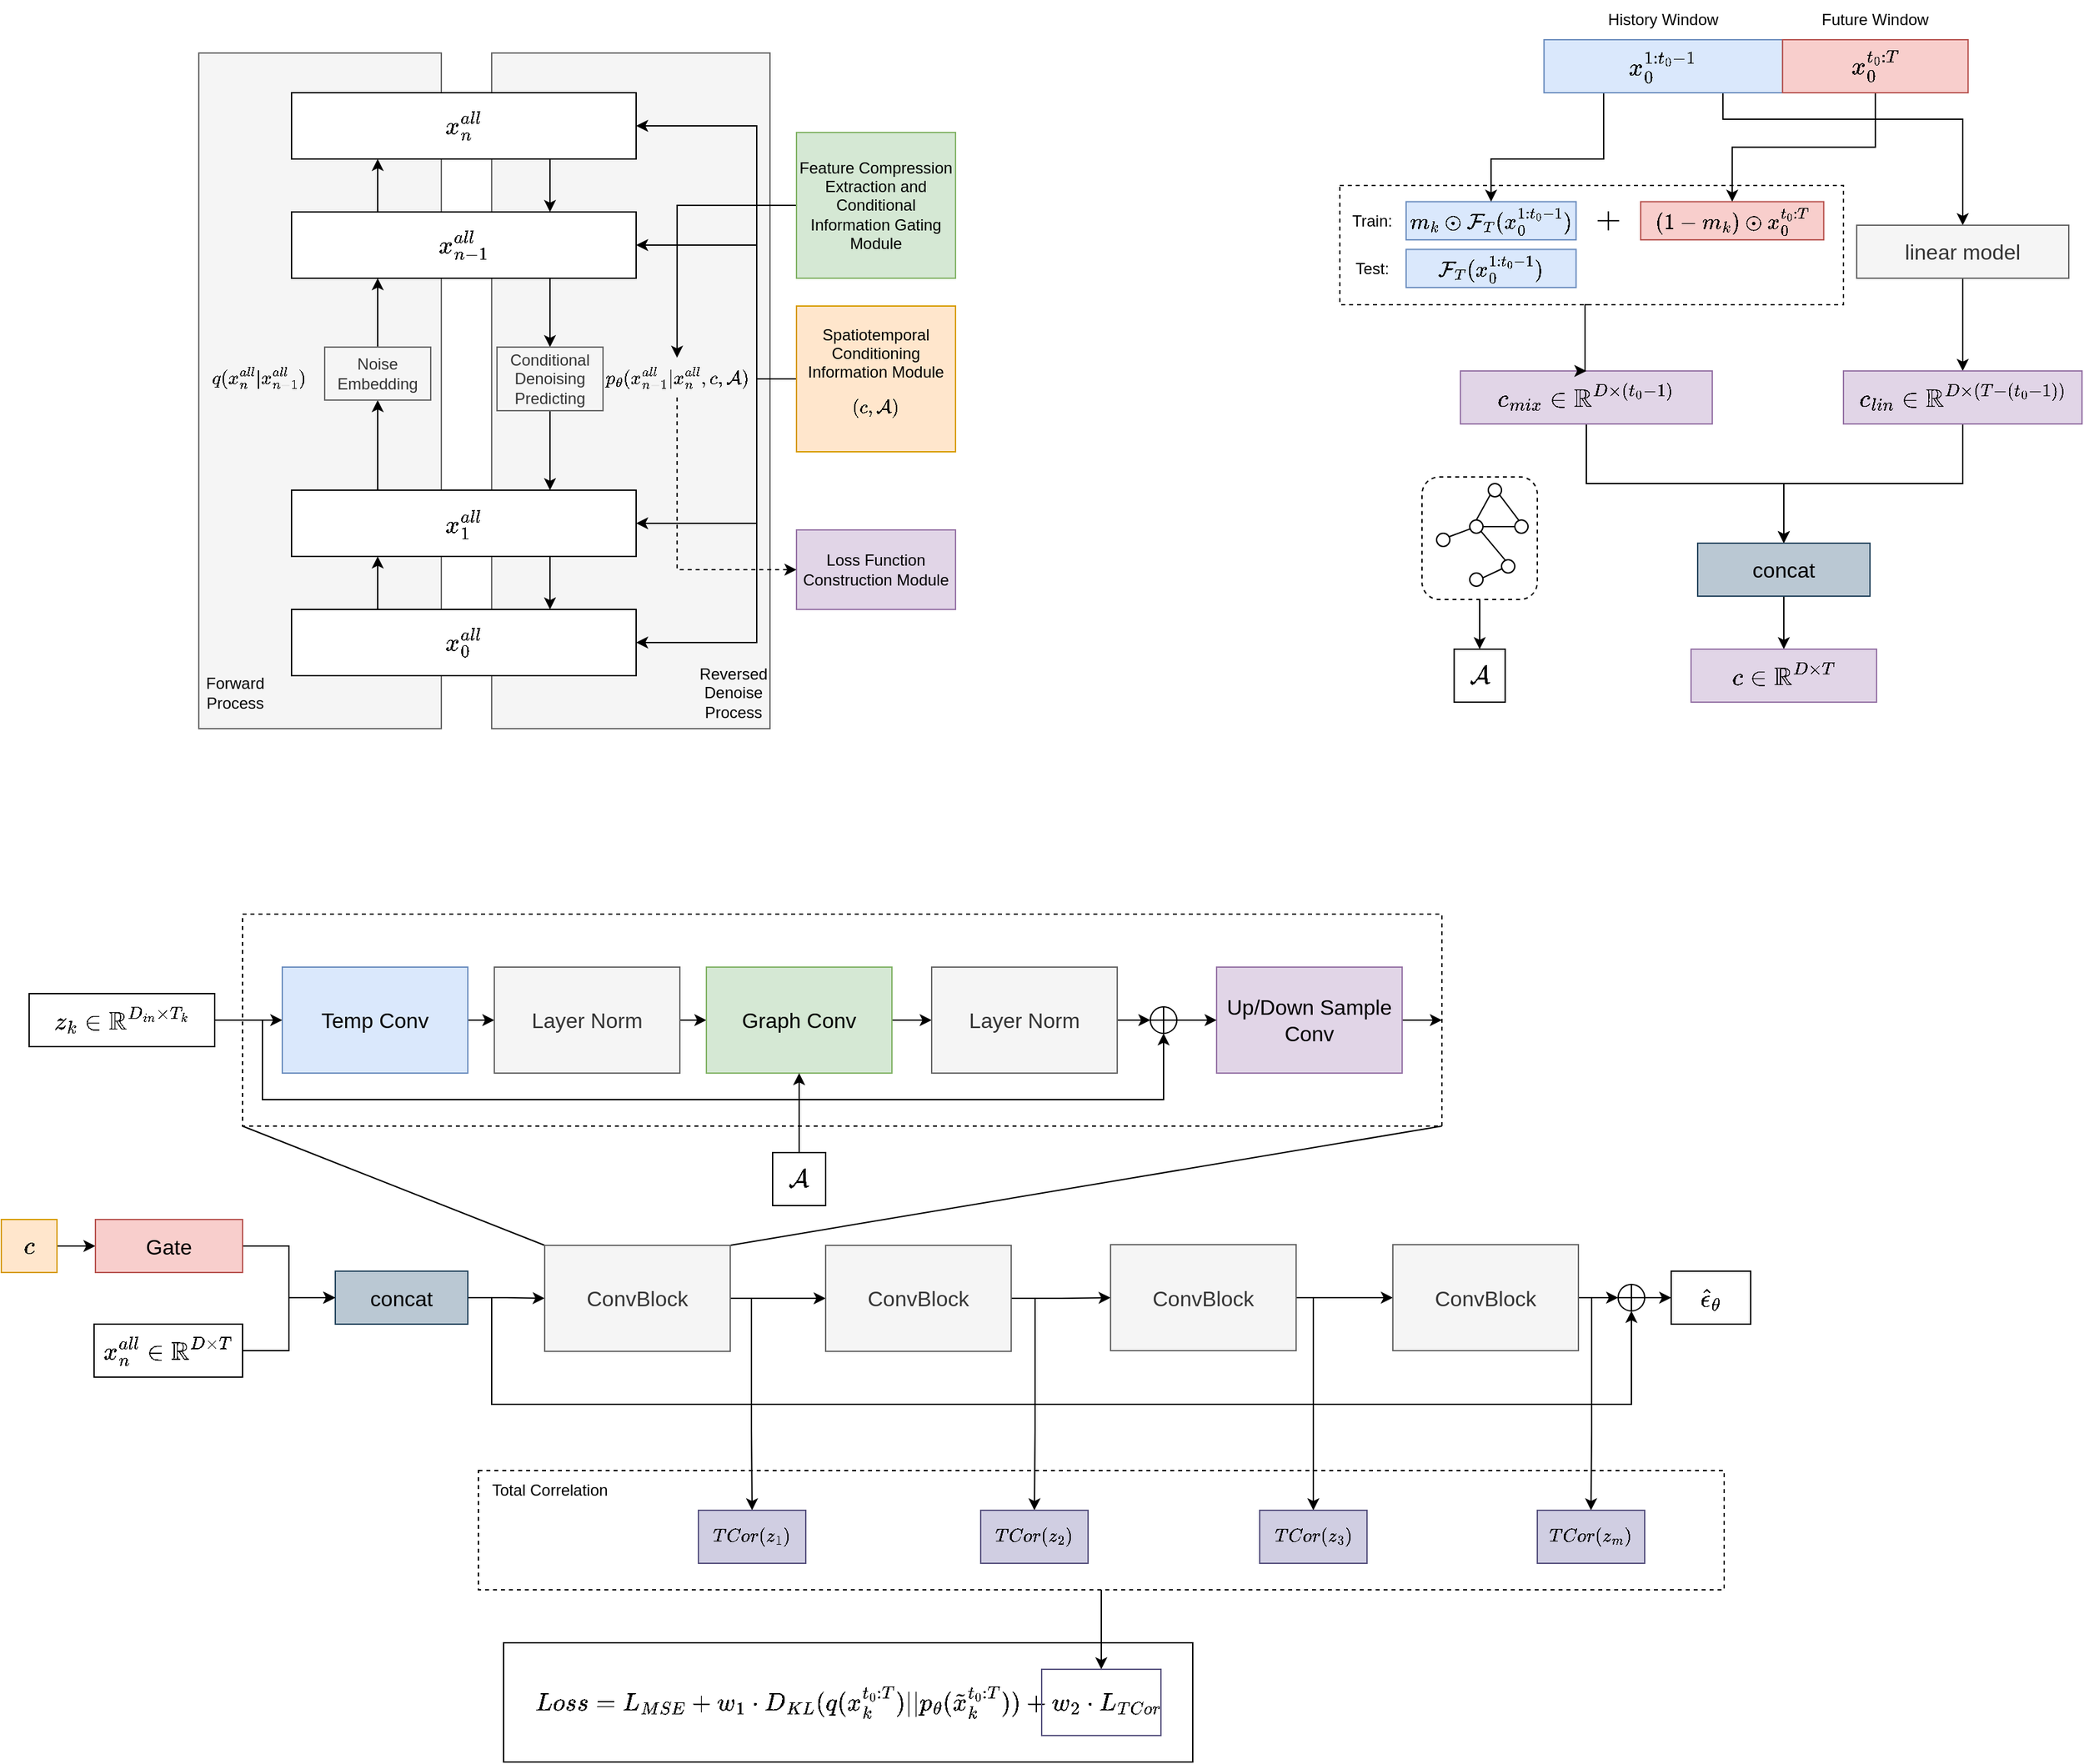 <mxfile version="26.2.12">
  <diagram name="第 1 页" id="KWx88xQyswHCOicduw9Z">
    <mxGraphModel dx="3485" dy="959" grid="1" gridSize="10" guides="1" tooltips="1" connect="1" arrows="1" fold="1" page="1" pageScale="1" pageWidth="827" pageHeight="1169" math="1" shadow="0">
      <root>
        <mxCell id="0" />
        <mxCell id="1" parent="0" />
        <mxCell id="ZKU5xI0TLplM3zQNoNZ5-23" value="" style="group" parent="1" vertex="1" connectable="0">
          <mxGeometry x="-380" y="300" width="380" height="90" as="geometry" />
        </mxCell>
        <mxCell id="ZKU5xI0TLplM3zQNoNZ5-13" value="" style="rounded=0;whiteSpace=wrap;html=1;dashed=1;" parent="ZKU5xI0TLplM3zQNoNZ5-23" vertex="1">
          <mxGeometry width="380" height="90" as="geometry" />
        </mxCell>
        <mxCell id="ZKU5xI0TLplM3zQNoNZ5-4" value="Train:" style="text;html=1;align=center;verticalAlign=middle;whiteSpace=wrap;rounded=0;" parent="ZKU5xI0TLplM3zQNoNZ5-23" vertex="1">
          <mxGeometry y="15.84" width="48.75" height="21.6" as="geometry" />
        </mxCell>
        <mxCell id="ZKU5xI0TLplM3zQNoNZ5-5" value="Test:" style="text;html=1;align=center;verticalAlign=middle;whiteSpace=wrap;rounded=0;" parent="ZKU5xI0TLplM3zQNoNZ5-23" vertex="1">
          <mxGeometry y="51.84" width="48.75" height="21.6" as="geometry" />
        </mxCell>
        <mxCell id="ZKU5xI0TLplM3zQNoNZ5-9" value="$$m_k \odot \mathcal{F}_{T}(x^{1:{t_0} - 1}_{0})$$" style="rounded=0;whiteSpace=wrap;html=1;fontSize=14;fillColor=#dae8fc;strokeColor=#6c8ebf;" parent="ZKU5xI0TLplM3zQNoNZ5-23" vertex="1">
          <mxGeometry x="50" y="12.24" width="128.25" height="28.8" as="geometry" />
        </mxCell>
        <mxCell id="ZKU5xI0TLplM3zQNoNZ5-10" value="$$(1 - m_k) \odot x^{t_{0} : T}_{0}$$" style="rounded=0;whiteSpace=wrap;html=1;fontSize=14;fillColor=#f8cecc;strokeColor=#b85450;" parent="ZKU5xI0TLplM3zQNoNZ5-23" vertex="1">
          <mxGeometry x="227.0" y="12.24" width="138.125" height="28.8" as="geometry" />
        </mxCell>
        <mxCell id="ZKU5xI0TLplM3zQNoNZ5-11" value="" style="shape=cross;whiteSpace=wrap;html=1;size=0;" parent="ZKU5xI0TLplM3zQNoNZ5-23" vertex="1">
          <mxGeometry x="194.5" y="19.44" width="16.25" height="14.4" as="geometry" />
        </mxCell>
        <mxCell id="ZKU5xI0TLplM3zQNoNZ5-12" value="$$\mathcal{F}_{T}(x^{1:{t_0} - 1}_{0})$$" style="rounded=0;whiteSpace=wrap;html=1;fontSize=14;fillColor=#dae8fc;strokeColor=#6c8ebf;" parent="ZKU5xI0TLplM3zQNoNZ5-23" vertex="1">
          <mxGeometry x="50" y="48.24" width="128.25" height="28.8" as="geometry" />
        </mxCell>
        <mxCell id="oNELUOZZtSvJ4hc-0XsP-104" value="$$Loss = L_{MSE} + w_1 \cdot D_{KL}(q(x_{k}^{t_0:T}) || p_{\theta}(\tilde{x}_{k}^{t_0:T})) + w_2 \cdot L_{TCor}$$" style="rounded=0;whiteSpace=wrap;html=1;fontSize=16;" parent="1" vertex="1">
          <mxGeometry x="-1011" y="1400" width="520" height="90" as="geometry" />
        </mxCell>
        <mxCell id="oNELUOZZtSvJ4hc-0XsP-108" style="edgeStyle=orthogonalEdgeStyle;rounded=0;orthogonalLoop=1;jettySize=auto;html=1;exitX=0.5;exitY=1;exitDx=0;exitDy=0;entryX=0.5;entryY=0;entryDx=0;entryDy=0;" parent="1" source="oNELUOZZtSvJ4hc-0XsP-77" target="oNELUOZZtSvJ4hc-0XsP-106" edge="1">
          <mxGeometry relative="1" as="geometry" />
        </mxCell>
        <mxCell id="oNELUOZZtSvJ4hc-0XsP-77" value="" style="rounded=0;whiteSpace=wrap;html=1;fontSize=16;dashed=1;" parent="1" vertex="1">
          <mxGeometry x="-1030" y="1270" width="940" height="90" as="geometry" />
        </mxCell>
        <mxCell id="oNELUOZZtSvJ4hc-0XsP-15" value="" style="rounded=0;whiteSpace=wrap;html=1;fontSize=16;dashed=1;" parent="1" vertex="1">
          <mxGeometry x="-1208" y="850" width="905" height="160" as="geometry" />
        </mxCell>
        <mxCell id="ZKU5xI0TLplM3zQNoNZ5-57" value="" style="group" parent="1" vertex="1" connectable="0">
          <mxGeometry x="-1020" y="200" width="210" height="510" as="geometry" />
        </mxCell>
        <mxCell id="ZKU5xI0TLplM3zQNoNZ5-58" value="" style="rounded=0;whiteSpace=wrap;html=1;fillColor=#f5f5f5;fontColor=#333333;strokeColor=#666666;" parent="ZKU5xI0TLplM3zQNoNZ5-57" vertex="1">
          <mxGeometry width="210" height="510" as="geometry" />
        </mxCell>
        <mxCell id="ZKU5xI0TLplM3zQNoNZ5-59" value="Reversed Denoise Process" style="text;html=1;align=center;verticalAlign=middle;whiteSpace=wrap;rounded=0;horizontal=1;" parent="ZKU5xI0TLplM3zQNoNZ5-57" vertex="1">
          <mxGeometry x="155.21" y="455" width="54.79" height="55" as="geometry" />
        </mxCell>
        <mxCell id="ZKU5xI0TLplM3zQNoNZ5-60" value="$$p_{\theta}(x_{n-1}^{all}|x_{n}^{all},c,\mathcal{A})$$" style="text;html=1;align=center;verticalAlign=middle;whiteSpace=wrap;rounded=0;" parent="ZKU5xI0TLplM3zQNoNZ5-57" vertex="1">
          <mxGeometry x="107.004" y="230" width="65.749" height="30" as="geometry" />
        </mxCell>
        <mxCell id="ZKU5xI0TLplM3zQNoNZ5-50" value="" style="group" parent="1" vertex="1" connectable="0">
          <mxGeometry x="-1241" y="200" width="183" height="510" as="geometry" />
        </mxCell>
        <mxCell id="ZKU5xI0TLplM3zQNoNZ5-39" value="" style="rounded=0;whiteSpace=wrap;html=1;fillColor=#f5f5f5;fontColor=#333333;strokeColor=#666666;" parent="ZKU5xI0TLplM3zQNoNZ5-50" vertex="1">
          <mxGeometry width="183.0" height="510" as="geometry" />
        </mxCell>
        <mxCell id="ZKU5xI0TLplM3zQNoNZ5-48" value="Forward Process" style="text;html=1;align=center;verticalAlign=middle;whiteSpace=wrap;rounded=0;horizontal=1;" parent="ZKU5xI0TLplM3zQNoNZ5-50" vertex="1">
          <mxGeometry y="455.0" width="54.79" height="55" as="geometry" />
        </mxCell>
        <mxCell id="ZKU5xI0TLplM3zQNoNZ5-56" value="$$q(x_{n}^{all}|x_{n-1}^{all})$$" style="text;html=1;align=center;verticalAlign=middle;whiteSpace=wrap;rounded=0;" parent="ZKU5xI0TLplM3zQNoNZ5-50" vertex="1">
          <mxGeometry x="12.054" y="230.0" width="65.749" height="30.0" as="geometry" />
        </mxCell>
        <mxCell id="kGb5HQO2wLgcptqTeg1q-35" style="edgeStyle=orthogonalEdgeStyle;rounded=0;orthogonalLoop=1;jettySize=auto;html=1;exitX=0.25;exitY=1;exitDx=0;exitDy=0;entryX=0.5;entryY=0;entryDx=0;entryDy=0;" parent="1" source="ZKU5xI0TLplM3zQNoNZ5-1" target="ZKU5xI0TLplM3zQNoNZ5-9" edge="1">
          <mxGeometry relative="1" as="geometry">
            <Array as="points">
              <mxPoint x="-181" y="280" />
              <mxPoint x="-266" y="280" />
            </Array>
          </mxGeometry>
        </mxCell>
        <mxCell id="kGb5HQO2wLgcptqTeg1q-36" style="edgeStyle=orthogonalEdgeStyle;rounded=0;orthogonalLoop=1;jettySize=auto;html=1;exitX=0.75;exitY=1;exitDx=0;exitDy=0;entryX=0.5;entryY=0;entryDx=0;entryDy=0;" parent="1" source="ZKU5xI0TLplM3zQNoNZ5-1" target="ZKU5xI0TLplM3zQNoNZ5-20" edge="1">
          <mxGeometry relative="1" as="geometry">
            <Array as="points">
              <mxPoint x="-91" y="250" />
              <mxPoint x="90" y="250" />
            </Array>
          </mxGeometry>
        </mxCell>
        <mxCell id="ZKU5xI0TLplM3zQNoNZ5-1" value="$$x_0^{1:t_{0}-1}$$" style="rounded=0;whiteSpace=wrap;html=1;fontSize=16;fillColor=#dae8fc;strokeColor=#6c8ebf;" parent="1" vertex="1">
          <mxGeometry x="-225.94" y="190" width="180" height="40" as="geometry" />
        </mxCell>
        <mxCell id="kGb5HQO2wLgcptqTeg1q-37" style="edgeStyle=orthogonalEdgeStyle;rounded=0;orthogonalLoop=1;jettySize=auto;html=1;exitX=0.5;exitY=1;exitDx=0;exitDy=0;entryX=0.5;entryY=0;entryDx=0;entryDy=0;" parent="1" source="ZKU5xI0TLplM3zQNoNZ5-3" target="ZKU5xI0TLplM3zQNoNZ5-10" edge="1">
          <mxGeometry relative="1" as="geometry" />
        </mxCell>
        <mxCell id="ZKU5xI0TLplM3zQNoNZ5-3" value="$$x_0^{t_{0}:T}$$" style="rounded=0;whiteSpace=wrap;html=1;fontSize=16;fillColor=#f8cecc;strokeColor=#b85450;" parent="1" vertex="1">
          <mxGeometry x="-45.94" y="190" width="140" height="40" as="geometry" />
        </mxCell>
        <mxCell id="ZKU5xI0TLplM3zQNoNZ5-6" value="History Window" style="text;html=1;align=center;verticalAlign=middle;whiteSpace=wrap;rounded=0;" parent="1" vertex="1">
          <mxGeometry x="-185.94" y="160" width="100" height="30" as="geometry" />
        </mxCell>
        <mxCell id="ZKU5xI0TLplM3zQNoNZ5-7" value="Future Window" style="text;html=1;align=center;verticalAlign=middle;whiteSpace=wrap;rounded=0;" parent="1" vertex="1">
          <mxGeometry x="-20.94" y="160" width="90" height="30" as="geometry" />
        </mxCell>
        <mxCell id="ZKU5xI0TLplM3zQNoNZ5-25" style="edgeStyle=orthogonalEdgeStyle;rounded=0;orthogonalLoop=1;jettySize=auto;html=1;exitX=0.5;exitY=1;exitDx=0;exitDy=0;entryX=0.5;entryY=0;entryDx=0;entryDy=0;" parent="1" source="ZKU5xI0TLplM3zQNoNZ5-17" target="ZKU5xI0TLplM3zQNoNZ5-26" edge="1">
          <mxGeometry relative="1" as="geometry">
            <mxPoint x="-50" y="560" as="targetPoint" />
          </mxGeometry>
        </mxCell>
        <mxCell id="ZKU5xI0TLplM3zQNoNZ5-17" value="$$c_{mix} \in \mathbb{R}^{D \times (t_0 - 1)}$$" style="rounded=0;whiteSpace=wrap;html=1;fontSize=16;fillColor=#e1d5e7;strokeColor=#9673a6;" parent="1" vertex="1">
          <mxGeometry x="-289" y="440" width="190" height="40" as="geometry" />
        </mxCell>
        <mxCell id="ZKU5xI0TLplM3zQNoNZ5-19" style="edgeStyle=orthogonalEdgeStyle;rounded=0;orthogonalLoop=1;jettySize=auto;html=1;exitX=0.5;exitY=1;exitDx=0;exitDy=0;entryX=0.5;entryY=0;entryDx=0;entryDy=0;" parent="1" source="ZKU5xI0TLplM3zQNoNZ5-13" target="ZKU5xI0TLplM3zQNoNZ5-17" edge="1">
          <mxGeometry relative="1" as="geometry">
            <Array as="points">
              <mxPoint x="-195" y="440" />
            </Array>
          </mxGeometry>
        </mxCell>
        <mxCell id="ZKU5xI0TLplM3zQNoNZ5-24" style="edgeStyle=orthogonalEdgeStyle;rounded=0;orthogonalLoop=1;jettySize=auto;html=1;exitX=0.5;exitY=1;exitDx=0;exitDy=0;entryX=0.5;entryY=0;entryDx=0;entryDy=0;" parent="1" source="ZKU5xI0TLplM3zQNoNZ5-20" target="ZKU5xI0TLplM3zQNoNZ5-22" edge="1">
          <mxGeometry relative="1" as="geometry" />
        </mxCell>
        <mxCell id="ZKU5xI0TLplM3zQNoNZ5-20" value="linear model" style="rounded=0;whiteSpace=wrap;html=1;fontSize=16;fillColor=#f5f5f5;strokeColor=#666666;fontColor=#333333;" parent="1" vertex="1">
          <mxGeometry x="10" y="330" width="160" height="40" as="geometry" />
        </mxCell>
        <mxCell id="ZKU5xI0TLplM3zQNoNZ5-27" style="edgeStyle=orthogonalEdgeStyle;rounded=0;orthogonalLoop=1;jettySize=auto;html=1;exitX=0.5;exitY=1;exitDx=0;exitDy=0;entryX=0.5;entryY=0;entryDx=0;entryDy=0;" parent="1" source="ZKU5xI0TLplM3zQNoNZ5-22" target="ZKU5xI0TLplM3zQNoNZ5-26" edge="1">
          <mxGeometry relative="1" as="geometry" />
        </mxCell>
        <mxCell id="ZKU5xI0TLplM3zQNoNZ5-22" value="$$c_{lin} \in \mathbb{R}^{D \times (T - (t_0 - 1))}$$" style="rounded=0;whiteSpace=wrap;html=1;fontSize=16;fillColor=#e1d5e7;strokeColor=#9673a6;" parent="1" vertex="1">
          <mxGeometry y="440" width="180" height="40" as="geometry" />
        </mxCell>
        <mxCell id="ZKU5xI0TLplM3zQNoNZ5-29" style="edgeStyle=orthogonalEdgeStyle;rounded=0;orthogonalLoop=1;jettySize=auto;html=1;exitX=0.5;exitY=1;exitDx=0;exitDy=0;entryX=0.5;entryY=0;entryDx=0;entryDy=0;" parent="1" source="ZKU5xI0TLplM3zQNoNZ5-26" target="ZKU5xI0TLplM3zQNoNZ5-28" edge="1">
          <mxGeometry relative="1" as="geometry" />
        </mxCell>
        <mxCell id="ZKU5xI0TLplM3zQNoNZ5-26" value="concat" style="rounded=0;whiteSpace=wrap;html=1;fontSize=16;fillColor=#bac8d3;strokeColor=#23445d;" parent="1" vertex="1">
          <mxGeometry x="-110" y="570" width="130" height="40" as="geometry" />
        </mxCell>
        <mxCell id="ZKU5xI0TLplM3zQNoNZ5-28" value="$$c \in \mathbb{R}^{D \times T}$$" style="rounded=0;whiteSpace=wrap;html=1;fontSize=16;fillColor=#e1d5e7;strokeColor=#9673a6;" parent="1" vertex="1">
          <mxGeometry x="-115" y="650" width="140" height="40" as="geometry" />
        </mxCell>
        <mxCell id="ZKU5xI0TLplM3zQNoNZ5-41" style="edgeStyle=orthogonalEdgeStyle;rounded=0;orthogonalLoop=1;jettySize=auto;html=1;exitX=0.25;exitY=0;exitDx=0;exitDy=0;entryX=0.5;entryY=1;entryDx=0;entryDy=0;" parent="1" source="ZKU5xI0TLplM3zQNoNZ5-31" target="ZKU5xI0TLplM3zQNoNZ5-47" edge="1">
          <mxGeometry relative="1" as="geometry">
            <mxPoint x="-1101" y="480" as="targetPoint" />
          </mxGeometry>
        </mxCell>
        <mxCell id="ZKU5xI0TLplM3zQNoNZ5-55" style="edgeStyle=orthogonalEdgeStyle;rounded=0;orthogonalLoop=1;jettySize=auto;html=1;exitX=0.75;exitY=1;exitDx=0;exitDy=0;entryX=0.75;entryY=0;entryDx=0;entryDy=0;" parent="1" source="ZKU5xI0TLplM3zQNoNZ5-31" target="ZKU5xI0TLplM3zQNoNZ5-32" edge="1">
          <mxGeometry relative="1" as="geometry" />
        </mxCell>
        <mxCell id="ZKU5xI0TLplM3zQNoNZ5-31" value="$$x_1^{all}$$" style="rounded=0;whiteSpace=wrap;html=1;strokeColor=default;align=center;verticalAlign=middle;fontFamily=Helvetica;fontSize=16;fontColor=default;fillColor=default;" parent="1" vertex="1">
          <mxGeometry x="-1171" y="530" width="260" height="50" as="geometry" />
        </mxCell>
        <mxCell id="ZKU5xI0TLplM3zQNoNZ5-40" style="edgeStyle=orthogonalEdgeStyle;rounded=0;orthogonalLoop=1;jettySize=auto;html=1;exitX=0.25;exitY=0;exitDx=0;exitDy=0;entryX=0.25;entryY=1;entryDx=0;entryDy=0;" parent="1" source="ZKU5xI0TLplM3zQNoNZ5-32" target="ZKU5xI0TLplM3zQNoNZ5-31" edge="1">
          <mxGeometry relative="1" as="geometry" />
        </mxCell>
        <mxCell id="ZKU5xI0TLplM3zQNoNZ5-32" value="$$x_0^{all}$$" style="rounded=0;whiteSpace=wrap;html=1;fontSize=16;" parent="1" vertex="1">
          <mxGeometry x="-1171" y="620" width="260" height="50" as="geometry" />
        </mxCell>
        <mxCell id="ZKU5xI0TLplM3zQNoNZ5-42" style="edgeStyle=orthogonalEdgeStyle;rounded=0;orthogonalLoop=1;jettySize=auto;html=1;exitX=0.25;exitY=0;exitDx=0;exitDy=0;entryX=0.25;entryY=1;entryDx=0;entryDy=0;" parent="1" source="ZKU5xI0TLplM3zQNoNZ5-33" target="ZKU5xI0TLplM3zQNoNZ5-34" edge="1">
          <mxGeometry relative="1" as="geometry" />
        </mxCell>
        <mxCell id="ZKU5xI0TLplM3zQNoNZ5-53" style="edgeStyle=orthogonalEdgeStyle;rounded=0;orthogonalLoop=1;jettySize=auto;html=1;exitX=0.75;exitY=1;exitDx=0;exitDy=0;entryX=0.5;entryY=0;entryDx=0;entryDy=0;" parent="1" source="ZKU5xI0TLplM3zQNoNZ5-33" target="ZKU5xI0TLplM3zQNoNZ5-52" edge="1">
          <mxGeometry relative="1" as="geometry" />
        </mxCell>
        <mxCell id="ZKU5xI0TLplM3zQNoNZ5-33" value="$$x_{n-1}^{all}$$" style="rounded=0;whiteSpace=wrap;html=1;strokeColor=default;align=center;verticalAlign=middle;fontFamily=Helvetica;fontSize=16;fontColor=default;fillColor=default;" parent="1" vertex="1">
          <mxGeometry x="-1171" y="320" width="260" height="50" as="geometry" />
        </mxCell>
        <mxCell id="ZKU5xI0TLplM3zQNoNZ5-51" style="edgeStyle=orthogonalEdgeStyle;rounded=0;orthogonalLoop=1;jettySize=auto;html=1;exitX=0.75;exitY=1;exitDx=0;exitDy=0;entryX=0.75;entryY=0;entryDx=0;entryDy=0;" parent="1" source="ZKU5xI0TLplM3zQNoNZ5-34" target="ZKU5xI0TLplM3zQNoNZ5-33" edge="1">
          <mxGeometry relative="1" as="geometry" />
        </mxCell>
        <mxCell id="ZKU5xI0TLplM3zQNoNZ5-34" value="$$x_n^{all}$$" style="rounded=0;whiteSpace=wrap;html=1;strokeColor=default;align=center;verticalAlign=middle;fontFamily=Helvetica;fontSize=16;fontColor=default;fillColor=default;" parent="1" vertex="1">
          <mxGeometry x="-1171" y="230" width="260" height="50" as="geometry" />
        </mxCell>
        <mxCell id="ZKU5xI0TLplM3zQNoNZ5-44" style="edgeStyle=orthogonalEdgeStyle;rounded=0;orthogonalLoop=1;jettySize=auto;html=1;entryX=0.25;entryY=1;entryDx=0;entryDy=0;exitX=0.5;exitY=0;exitDx=0;exitDy=0;" parent="1" source="ZKU5xI0TLplM3zQNoNZ5-47" target="ZKU5xI0TLplM3zQNoNZ5-33" edge="1">
          <mxGeometry relative="1" as="geometry">
            <mxPoint x="-1111" y="430" as="sourcePoint" />
            <Array as="points" />
          </mxGeometry>
        </mxCell>
        <mxCell id="ZKU5xI0TLplM3zQNoNZ5-47" value="Noise Embedding" style="rounded=0;whiteSpace=wrap;html=1;fillColor=#f5f5f5;fontColor=#333333;strokeColor=#666666;" parent="1" vertex="1">
          <mxGeometry x="-1146" y="422" width="80" height="40" as="geometry" />
        </mxCell>
        <mxCell id="ZKU5xI0TLplM3zQNoNZ5-54" style="edgeStyle=orthogonalEdgeStyle;rounded=0;orthogonalLoop=1;jettySize=auto;html=1;exitX=0.5;exitY=1;exitDx=0;exitDy=0;entryX=0.75;entryY=0;entryDx=0;entryDy=0;" parent="1" source="ZKU5xI0TLplM3zQNoNZ5-52" target="ZKU5xI0TLplM3zQNoNZ5-31" edge="1">
          <mxGeometry relative="1" as="geometry" />
        </mxCell>
        <mxCell id="ZKU5xI0TLplM3zQNoNZ5-52" value="&lt;div&gt;Conditional Denoising Predicting&lt;/div&gt;" style="rounded=0;whiteSpace=wrap;html=1;fillColor=#f5f5f5;fontColor=#333333;strokeColor=#666666;" parent="1" vertex="1">
          <mxGeometry x="-1016" y="422" width="80" height="48" as="geometry" />
        </mxCell>
        <mxCell id="ZKU5xI0TLplM3zQNoNZ5-63" style="edgeStyle=orthogonalEdgeStyle;rounded=0;orthogonalLoop=1;jettySize=auto;html=1;exitX=0;exitY=0.5;exitDx=0;exitDy=0;entryX=1;entryY=0.5;entryDx=0;entryDy=0;" parent="1" source="ZKU5xI0TLplM3zQNoNZ5-61" target="ZKU5xI0TLplM3zQNoNZ5-34" edge="1">
          <mxGeometry relative="1" as="geometry">
            <mxPoint x="-840" y="330" as="targetPoint" />
            <Array as="points">
              <mxPoint x="-820" y="446" />
              <mxPoint x="-820" y="255" />
            </Array>
          </mxGeometry>
        </mxCell>
        <mxCell id="ZKU5xI0TLplM3zQNoNZ5-64" style="edgeStyle=orthogonalEdgeStyle;rounded=0;orthogonalLoop=1;jettySize=auto;html=1;exitX=0;exitY=0.5;exitDx=0;exitDy=0;entryX=1;entryY=0.5;entryDx=0;entryDy=0;" parent="1" source="ZKU5xI0TLplM3zQNoNZ5-61" target="ZKU5xI0TLplM3zQNoNZ5-33" edge="1">
          <mxGeometry relative="1" as="geometry">
            <Array as="points">
              <mxPoint x="-820" y="446" />
              <mxPoint x="-820" y="345" />
            </Array>
          </mxGeometry>
        </mxCell>
        <mxCell id="ZKU5xI0TLplM3zQNoNZ5-65" style="edgeStyle=orthogonalEdgeStyle;rounded=0;orthogonalLoop=1;jettySize=auto;html=1;exitX=0;exitY=0.5;exitDx=0;exitDy=0;entryX=1;entryY=0.5;entryDx=0;entryDy=0;" parent="1" source="ZKU5xI0TLplM3zQNoNZ5-61" target="ZKU5xI0TLplM3zQNoNZ5-31" edge="1">
          <mxGeometry relative="1" as="geometry">
            <Array as="points">
              <mxPoint x="-820" y="446" />
              <mxPoint x="-820" y="555" />
            </Array>
          </mxGeometry>
        </mxCell>
        <mxCell id="ZKU5xI0TLplM3zQNoNZ5-66" style="edgeStyle=orthogonalEdgeStyle;rounded=0;orthogonalLoop=1;jettySize=auto;html=1;exitX=0;exitY=0.5;exitDx=0;exitDy=0;entryX=1;entryY=0.5;entryDx=0;entryDy=0;" parent="1" source="ZKU5xI0TLplM3zQNoNZ5-61" target="ZKU5xI0TLplM3zQNoNZ5-32" edge="1">
          <mxGeometry relative="1" as="geometry">
            <Array as="points">
              <mxPoint x="-820" y="446" />
              <mxPoint x="-820" y="645" />
            </Array>
          </mxGeometry>
        </mxCell>
        <mxCell id="ZKU5xI0TLplM3zQNoNZ5-61" value="&lt;div&gt;Spatiotemporal Conditioning Information Module&lt;/div&gt;&lt;div&gt;$$(c,\mathcal{A})$$&lt;/div&gt;" style="rounded=0;whiteSpace=wrap;html=1;fillColor=#ffe6cc;strokeColor=#d79b00;" parent="1" vertex="1">
          <mxGeometry x="-790" y="391" width="120" height="110" as="geometry" />
        </mxCell>
        <mxCell id="ZKU5xI0TLplM3zQNoNZ5-68" style="edgeStyle=orthogonalEdgeStyle;rounded=0;orthogonalLoop=1;jettySize=auto;html=1;exitX=0;exitY=0.5;exitDx=0;exitDy=0;entryX=0.5;entryY=0;entryDx=0;entryDy=0;" parent="1" source="ZKU5xI0TLplM3zQNoNZ5-67" target="ZKU5xI0TLplM3zQNoNZ5-60" edge="1">
          <mxGeometry relative="1" as="geometry" />
        </mxCell>
        <mxCell id="ZKU5xI0TLplM3zQNoNZ5-67" value="&lt;p&gt;Feature Compression Extraction and Conditional Information Gating Module&lt;/p&gt;" style="rounded=0;whiteSpace=wrap;html=1;fillColor=#d5e8d4;strokeColor=#82b366;" parent="1" vertex="1">
          <mxGeometry x="-790" y="260" width="120" height="110" as="geometry" />
        </mxCell>
        <mxCell id="ZKU5xI0TLplM3zQNoNZ5-70" value="&lt;p&gt;Loss Function Construction Module&lt;/p&gt;" style="rounded=0;whiteSpace=wrap;html=1;fillColor=#e1d5e7;strokeColor=#9673a6;" parent="1" vertex="1">
          <mxGeometry x="-790" y="560" width="120" height="60" as="geometry" />
        </mxCell>
        <mxCell id="oNELUOZZtSvJ4hc-0XsP-17" style="edgeStyle=orthogonalEdgeStyle;rounded=0;orthogonalLoop=1;jettySize=auto;html=1;exitX=1;exitY=0.5;exitDx=0;exitDy=0;entryX=0;entryY=0.5;entryDx=0;entryDy=0;" parent="1" source="oNELUOZZtSvJ4hc-0XsP-1" target="oNELUOZZtSvJ4hc-0XsP-8" edge="1">
          <mxGeometry relative="1" as="geometry" />
        </mxCell>
        <mxCell id="oNELUOZZtSvJ4hc-0XsP-90" style="edgeStyle=orthogonalEdgeStyle;rounded=0;orthogonalLoop=1;jettySize=auto;html=1;exitX=1;exitY=0.5;exitDx=0;exitDy=0;entryX=0.5;entryY=1;entryDx=0;entryDy=0;" parent="1" source="oNELUOZZtSvJ4hc-0XsP-1" target="oNELUOZZtSvJ4hc-0XsP-68" edge="1">
          <mxGeometry relative="1" as="geometry">
            <Array as="points">
              <mxPoint x="-1020" y="1140" />
              <mxPoint x="-1020" y="1220" />
              <mxPoint x="-160" y="1220" />
            </Array>
          </mxGeometry>
        </mxCell>
        <mxCell id="oNELUOZZtSvJ4hc-0XsP-1" value="concat" style="rounded=0;whiteSpace=wrap;html=1;fontSize=16;fillColor=#bac8d3;strokeColor=#23445d;" parent="1" vertex="1">
          <mxGeometry x="-1138" y="1119.5" width="100" height="40" as="geometry" />
        </mxCell>
        <mxCell id="oNELUOZZtSvJ4hc-0XsP-5" style="edgeStyle=orthogonalEdgeStyle;rounded=0;orthogonalLoop=1;jettySize=auto;html=1;exitX=1;exitY=0.5;exitDx=0;exitDy=0;entryX=0;entryY=0.5;entryDx=0;entryDy=0;" parent="1" source="oNELUOZZtSvJ4hc-0XsP-2" target="oNELUOZZtSvJ4hc-0XsP-4" edge="1">
          <mxGeometry relative="1" as="geometry" />
        </mxCell>
        <mxCell id="oNELUOZZtSvJ4hc-0XsP-2" value="$$c$$" style="rounded=0;whiteSpace=wrap;html=1;fontSize=16;fillColor=#ffe6cc;strokeColor=#d79b00;" parent="1" vertex="1">
          <mxGeometry x="-1390" y="1080.5" width="42" height="40" as="geometry" />
        </mxCell>
        <mxCell id="oNELUOZZtSvJ4hc-0XsP-6" style="edgeStyle=orthogonalEdgeStyle;rounded=0;orthogonalLoop=1;jettySize=auto;html=1;exitX=1;exitY=0.5;exitDx=0;exitDy=0;entryX=0;entryY=0.5;entryDx=0;entryDy=0;" parent="1" source="oNELUOZZtSvJ4hc-0XsP-3" target="oNELUOZZtSvJ4hc-0XsP-1" edge="1">
          <mxGeometry relative="1" as="geometry" />
        </mxCell>
        <mxCell id="oNELUOZZtSvJ4hc-0XsP-3" value="$$x_n^{all} \in \mathbb{R}^{D \times T}$$" style="rounded=0;whiteSpace=wrap;html=1;fontSize=16;" parent="1" vertex="1">
          <mxGeometry x="-1320" y="1159.5" width="112" height="40" as="geometry" />
        </mxCell>
        <mxCell id="oNELUOZZtSvJ4hc-0XsP-7" style="edgeStyle=orthogonalEdgeStyle;rounded=0;orthogonalLoop=1;jettySize=auto;html=1;exitX=1;exitY=0.5;exitDx=0;exitDy=0;entryX=0;entryY=0.5;entryDx=0;entryDy=0;" parent="1" source="oNELUOZZtSvJ4hc-0XsP-4" target="oNELUOZZtSvJ4hc-0XsP-1" edge="1">
          <mxGeometry relative="1" as="geometry" />
        </mxCell>
        <mxCell id="oNELUOZZtSvJ4hc-0XsP-4" value="Gate" style="rounded=0;whiteSpace=wrap;html=1;fontSize=16;fillColor=#f8cecc;strokeColor=#b85450;" parent="1" vertex="1">
          <mxGeometry x="-1319" y="1080.5" width="111" height="40" as="geometry" />
        </mxCell>
        <mxCell id="oNELUOZZtSvJ4hc-0XsP-22" style="rounded=0;orthogonalLoop=1;jettySize=auto;html=1;exitX=0;exitY=0;exitDx=0;exitDy=0;endArrow=none;startFill=0;entryX=0;entryY=1;entryDx=0;entryDy=0;" parent="1" source="oNELUOZZtSvJ4hc-0XsP-8" target="oNELUOZZtSvJ4hc-0XsP-15" edge="1">
          <mxGeometry relative="1" as="geometry">
            <mxPoint x="-1050" y="1200" as="targetPoint" />
          </mxGeometry>
        </mxCell>
        <mxCell id="oNELUOZZtSvJ4hc-0XsP-23" style="rounded=0;orthogonalLoop=1;jettySize=auto;html=1;exitX=1;exitY=0;exitDx=0;exitDy=0;entryX=1;entryY=1;entryDx=0;entryDy=0;endArrow=none;startFill=0;" parent="1" source="oNELUOZZtSvJ4hc-0XsP-8" target="oNELUOZZtSvJ4hc-0XsP-15" edge="1">
          <mxGeometry relative="1" as="geometry" />
        </mxCell>
        <mxCell id="oNELUOZZtSvJ4hc-0XsP-59" style="edgeStyle=orthogonalEdgeStyle;rounded=0;orthogonalLoop=1;jettySize=auto;html=1;exitX=1;exitY=0.5;exitDx=0;exitDy=0;entryX=0;entryY=0.5;entryDx=0;entryDy=0;" parent="1" source="oNELUOZZtSvJ4hc-0XsP-8" target="oNELUOZZtSvJ4hc-0XsP-9" edge="1">
          <mxGeometry relative="1" as="geometry">
            <mxPoint x="-810" y="1140" as="targetPoint" />
          </mxGeometry>
        </mxCell>
        <mxCell id="oNELUOZZtSvJ4hc-0XsP-78" style="edgeStyle=orthogonalEdgeStyle;rounded=0;orthogonalLoop=1;jettySize=auto;html=1;exitX=1;exitY=0.5;exitDx=0;exitDy=0;entryX=0.5;entryY=0;entryDx=0;entryDy=0;" parent="1" source="oNELUOZZtSvJ4hc-0XsP-8" target="oNELUOZZtSvJ4hc-0XsP-73" edge="1">
          <mxGeometry relative="1" as="geometry">
            <Array as="points">
              <mxPoint x="-824" y="1140" />
              <mxPoint x="-824" y="1240" />
            </Array>
          </mxGeometry>
        </mxCell>
        <mxCell id="oNELUOZZtSvJ4hc-0XsP-8" value="ConvBlock" style="rounded=0;whiteSpace=wrap;html=1;fontSize=16;fillColor=#f5f5f5;fontColor=#333333;strokeColor=#666666;" parent="1" vertex="1">
          <mxGeometry x="-980" y="1100" width="140" height="80" as="geometry" />
        </mxCell>
        <mxCell id="oNELUOZZtSvJ4hc-0XsP-61" style="edgeStyle=orthogonalEdgeStyle;rounded=0;orthogonalLoop=1;jettySize=auto;html=1;exitX=1;exitY=0.5;exitDx=0;exitDy=0;entryX=0;entryY=0.5;entryDx=0;entryDy=0;" parent="1" source="oNELUOZZtSvJ4hc-0XsP-9" target="oNELUOZZtSvJ4hc-0XsP-10" edge="1">
          <mxGeometry relative="1" as="geometry">
            <mxPoint x="-594" y="1139.5" as="targetPoint" />
          </mxGeometry>
        </mxCell>
        <mxCell id="oNELUOZZtSvJ4hc-0XsP-96" style="edgeStyle=orthogonalEdgeStyle;rounded=0;orthogonalLoop=1;jettySize=auto;html=1;exitX=1;exitY=0.5;exitDx=0;exitDy=0;entryX=0.5;entryY=0;entryDx=0;entryDy=0;" parent="1" source="oNELUOZZtSvJ4hc-0XsP-9" target="oNELUOZZtSvJ4hc-0XsP-91" edge="1">
          <mxGeometry relative="1" as="geometry">
            <Array as="points">
              <mxPoint x="-610" y="1140" />
              <mxPoint x="-610" y="1240" />
              <mxPoint x="-610" y="1240" />
            </Array>
          </mxGeometry>
        </mxCell>
        <mxCell id="oNELUOZZtSvJ4hc-0XsP-9" value="ConvBlock" style="rounded=0;whiteSpace=wrap;html=1;fontSize=16;fillColor=#f5f5f5;fontColor=#333333;strokeColor=#666666;" parent="1" vertex="1">
          <mxGeometry x="-768" y="1100" width="140" height="80" as="geometry" />
        </mxCell>
        <mxCell id="oNELUOZZtSvJ4hc-0XsP-63" style="edgeStyle=orthogonalEdgeStyle;rounded=0;orthogonalLoop=1;jettySize=auto;html=1;exitX=1;exitY=0.5;exitDx=0;exitDy=0;entryX=0;entryY=0.5;entryDx=0;entryDy=0;" parent="1" source="oNELUOZZtSvJ4hc-0XsP-10" target="oNELUOZZtSvJ4hc-0XsP-11" edge="1">
          <mxGeometry relative="1" as="geometry">
            <mxPoint x="-380" y="1140" as="targetPoint" />
          </mxGeometry>
        </mxCell>
        <mxCell id="oNELUOZZtSvJ4hc-0XsP-98" style="edgeStyle=orthogonalEdgeStyle;rounded=0;orthogonalLoop=1;jettySize=auto;html=1;exitX=1;exitY=0.5;exitDx=0;exitDy=0;entryX=0.5;entryY=0;entryDx=0;entryDy=0;" parent="1" source="oNELUOZZtSvJ4hc-0XsP-10" target="oNELUOZZtSvJ4hc-0XsP-92" edge="1">
          <mxGeometry relative="1" as="geometry">
            <Array as="points">
              <mxPoint x="-400" y="1140" />
            </Array>
          </mxGeometry>
        </mxCell>
        <mxCell id="oNELUOZZtSvJ4hc-0XsP-10" value="ConvBlock" style="rounded=0;whiteSpace=wrap;html=1;fontSize=16;fillColor=#f5f5f5;fontColor=#333333;strokeColor=#666666;" parent="1" vertex="1">
          <mxGeometry x="-553" y="1099.5" width="140" height="80" as="geometry" />
        </mxCell>
        <mxCell id="oNELUOZZtSvJ4hc-0XsP-69" style="edgeStyle=orthogonalEdgeStyle;rounded=0;orthogonalLoop=1;jettySize=auto;html=1;exitX=1;exitY=0.5;exitDx=0;exitDy=0;entryX=0;entryY=0.5;entryDx=0;entryDy=0;" parent="1" source="oNELUOZZtSvJ4hc-0XsP-11" target="oNELUOZZtSvJ4hc-0XsP-68" edge="1">
          <mxGeometry relative="1" as="geometry" />
        </mxCell>
        <mxCell id="oNELUOZZtSvJ4hc-0XsP-101" style="edgeStyle=orthogonalEdgeStyle;rounded=0;orthogonalLoop=1;jettySize=auto;html=1;exitX=1;exitY=0.5;exitDx=0;exitDy=0;entryX=0.5;entryY=0;entryDx=0;entryDy=0;" parent="1" source="oNELUOZZtSvJ4hc-0XsP-11" target="oNELUOZZtSvJ4hc-0XsP-93" edge="1">
          <mxGeometry relative="1" as="geometry">
            <Array as="points">
              <mxPoint x="-190" y="1139" />
              <mxPoint x="-190" y="1240" />
            </Array>
          </mxGeometry>
        </mxCell>
        <mxCell id="oNELUOZZtSvJ4hc-0XsP-11" value="ConvBlock" style="rounded=0;whiteSpace=wrap;html=1;fontSize=16;fillColor=#f5f5f5;fontColor=#333333;strokeColor=#666666;" parent="1" vertex="1">
          <mxGeometry x="-340" y="1099.5" width="140" height="80" as="geometry" />
        </mxCell>
        <mxCell id="oNELUOZZtSvJ4hc-0XsP-32" style="edgeStyle=orthogonalEdgeStyle;rounded=0;orthogonalLoop=1;jettySize=auto;html=1;exitX=1;exitY=0.5;exitDx=0;exitDy=0;entryX=0;entryY=0.5;entryDx=0;entryDy=0;" parent="1" source="oNELUOZZtSvJ4hc-0XsP-16" target="oNELUOZZtSvJ4hc-0XsP-18" edge="1">
          <mxGeometry relative="1" as="geometry" />
        </mxCell>
        <mxCell id="oNELUOZZtSvJ4hc-0XsP-16" value="Temp Conv" style="rounded=0;whiteSpace=wrap;html=1;fontSize=16;fillColor=#dae8fc;strokeColor=#6c8ebf;" parent="1" vertex="1">
          <mxGeometry x="-1178" y="890" width="140" height="80" as="geometry" />
        </mxCell>
        <mxCell id="oNELUOZZtSvJ4hc-0XsP-35" style="edgeStyle=orthogonalEdgeStyle;rounded=0;orthogonalLoop=1;jettySize=auto;html=1;exitX=1;exitY=0.5;exitDx=0;exitDy=0;entryX=0;entryY=0.5;entryDx=0;entryDy=0;" parent="1" source="oNELUOZZtSvJ4hc-0XsP-18" target="oNELUOZZtSvJ4hc-0XsP-19" edge="1">
          <mxGeometry relative="1" as="geometry" />
        </mxCell>
        <mxCell id="oNELUOZZtSvJ4hc-0XsP-18" value="Layer Norm" style="rounded=0;whiteSpace=wrap;html=1;fontSize=16;fillColor=#f5f5f5;fontColor=#333333;strokeColor=#666666;" parent="1" vertex="1">
          <mxGeometry x="-1018" y="890" width="140" height="80" as="geometry" />
        </mxCell>
        <mxCell id="oNELUOZZtSvJ4hc-0XsP-36" style="edgeStyle=orthogonalEdgeStyle;rounded=0;orthogonalLoop=1;jettySize=auto;html=1;exitX=1;exitY=0.5;exitDx=0;exitDy=0;entryX=0;entryY=0.5;entryDx=0;entryDy=0;" parent="1" source="oNELUOZZtSvJ4hc-0XsP-19" target="oNELUOZZtSvJ4hc-0XsP-20" edge="1">
          <mxGeometry relative="1" as="geometry" />
        </mxCell>
        <mxCell id="oNELUOZZtSvJ4hc-0XsP-19" value="Graph Conv" style="rounded=0;whiteSpace=wrap;html=1;fontSize=16;fillColor=#d5e8d4;strokeColor=#82b366;" parent="1" vertex="1">
          <mxGeometry x="-858" y="890" width="140" height="80" as="geometry" />
        </mxCell>
        <mxCell id="oNELUOZZtSvJ4hc-0XsP-43" style="edgeStyle=orthogonalEdgeStyle;rounded=0;orthogonalLoop=1;jettySize=auto;html=1;exitX=1;exitY=0.5;exitDx=0;exitDy=0;entryX=0;entryY=0.5;entryDx=0;entryDy=0;" parent="1" source="oNELUOZZtSvJ4hc-0XsP-20" target="oNELUOZZtSvJ4hc-0XsP-42" edge="1">
          <mxGeometry relative="1" as="geometry" />
        </mxCell>
        <mxCell id="oNELUOZZtSvJ4hc-0XsP-20" value="Layer Norm" style="rounded=0;whiteSpace=wrap;html=1;fontSize=16;fillColor=#f5f5f5;fontColor=#333333;strokeColor=#666666;" parent="1" vertex="1">
          <mxGeometry x="-688" y="890" width="140" height="80" as="geometry" />
        </mxCell>
        <mxCell id="oNELUOZZtSvJ4hc-0XsP-48" style="edgeStyle=orthogonalEdgeStyle;rounded=0;orthogonalLoop=1;jettySize=auto;html=1;exitX=1;exitY=0.5;exitDx=0;exitDy=0;entryX=1;entryY=0.5;entryDx=0;entryDy=0;" parent="1" source="oNELUOZZtSvJ4hc-0XsP-21" target="oNELUOZZtSvJ4hc-0XsP-15" edge="1">
          <mxGeometry relative="1" as="geometry">
            <Array as="points">
              <mxPoint x="-303" y="930" />
              <mxPoint x="-303" y="930" />
            </Array>
          </mxGeometry>
        </mxCell>
        <mxCell id="oNELUOZZtSvJ4hc-0XsP-21" value="Up/Down Sample Conv" style="rounded=0;whiteSpace=wrap;html=1;fontSize=16;fillColor=#e1d5e7;strokeColor=#9673a6;" parent="1" vertex="1">
          <mxGeometry x="-473" y="890" width="140" height="80" as="geometry" />
        </mxCell>
        <mxCell id="oNELUOZZtSvJ4hc-0XsP-28" value="$$\hat{\epsilon}_{\theta}$$" style="rounded=0;whiteSpace=wrap;html=1;fontSize=16;" parent="1" vertex="1">
          <mxGeometry x="-130" y="1119.5" width="60" height="40" as="geometry" />
        </mxCell>
        <mxCell id="oNELUOZZtSvJ4hc-0XsP-53" style="edgeStyle=orthogonalEdgeStyle;rounded=0;orthogonalLoop=1;jettySize=auto;html=1;exitX=0.5;exitY=0;exitDx=0;exitDy=0;entryX=0.5;entryY=1;entryDx=0;entryDy=0;" parent="1" source="oNELUOZZtSvJ4hc-0XsP-30" target="oNELUOZZtSvJ4hc-0XsP-19" edge="1">
          <mxGeometry relative="1" as="geometry" />
        </mxCell>
        <mxCell id="oNELUOZZtSvJ4hc-0XsP-30" value="$$\mathcal{A}$$" style="rounded=0;whiteSpace=wrap;html=1;fontSize=16;" parent="1" vertex="1">
          <mxGeometry x="-808" y="1030" width="40" height="40" as="geometry" />
        </mxCell>
        <mxCell id="oNELUOZZtSvJ4hc-0XsP-34" style="edgeStyle=orthogonalEdgeStyle;rounded=0;orthogonalLoop=1;jettySize=auto;html=1;exitX=1;exitY=0.5;exitDx=0;exitDy=0;entryX=0;entryY=0.5;entryDx=0;entryDy=0;" parent="1" source="oNELUOZZtSvJ4hc-0XsP-33" target="oNELUOZZtSvJ4hc-0XsP-16" edge="1">
          <mxGeometry relative="1" as="geometry" />
        </mxCell>
        <mxCell id="oNELUOZZtSvJ4hc-0XsP-49" style="edgeStyle=orthogonalEdgeStyle;rounded=0;orthogonalLoop=1;jettySize=auto;html=1;exitX=1;exitY=0.5;exitDx=0;exitDy=0;entryX=0.5;entryY=1;entryDx=0;entryDy=0;" parent="1" source="oNELUOZZtSvJ4hc-0XsP-33" target="oNELUOZZtSvJ4hc-0XsP-42" edge="1">
          <mxGeometry relative="1" as="geometry">
            <Array as="points">
              <mxPoint x="-1193" y="930" />
              <mxPoint x="-1193" y="990" />
              <mxPoint x="-513" y="990" />
            </Array>
          </mxGeometry>
        </mxCell>
        <mxCell id="oNELUOZZtSvJ4hc-0XsP-33" value="$$z_k \in \mathbb{R}^{D_{in} \times T_k}$$" style="rounded=0;whiteSpace=wrap;html=1;fontSize=16;" parent="1" vertex="1">
          <mxGeometry x="-1369" y="910" width="140" height="40" as="geometry" />
        </mxCell>
        <mxCell id="oNELUOZZtSvJ4hc-0XsP-44" style="edgeStyle=orthogonalEdgeStyle;rounded=0;orthogonalLoop=1;jettySize=auto;html=1;exitX=1;exitY=0.5;exitDx=0;exitDy=0;entryX=0;entryY=0.5;entryDx=0;entryDy=0;" parent="1" source="oNELUOZZtSvJ4hc-0XsP-42" target="oNELUOZZtSvJ4hc-0XsP-21" edge="1">
          <mxGeometry relative="1" as="geometry" />
        </mxCell>
        <mxCell id="oNELUOZZtSvJ4hc-0XsP-42" value="" style="shape=orEllipse;perimeter=ellipsePerimeter;whiteSpace=wrap;html=1;backgroundOutline=1;" parent="1" vertex="1">
          <mxGeometry x="-523" y="920" width="20" height="20" as="geometry" />
        </mxCell>
        <mxCell id="oNELUOZZtSvJ4hc-0XsP-50" style="edgeStyle=orthogonalEdgeStyle;rounded=0;orthogonalLoop=1;jettySize=auto;html=1;exitX=0.5;exitY=1;exitDx=0;exitDy=0;entryX=0;entryY=0.5;entryDx=0;entryDy=0;dashed=1;" parent="1" source="ZKU5xI0TLplM3zQNoNZ5-60" target="ZKU5xI0TLplM3zQNoNZ5-70" edge="1">
          <mxGeometry relative="1" as="geometry" />
        </mxCell>
        <mxCell id="oNELUOZZtSvJ4hc-0XsP-70" style="edgeStyle=orthogonalEdgeStyle;rounded=0;orthogonalLoop=1;jettySize=auto;html=1;exitX=1;exitY=0.5;exitDx=0;exitDy=0;entryX=0;entryY=0.5;entryDx=0;entryDy=0;" parent="1" source="oNELUOZZtSvJ4hc-0XsP-68" target="oNELUOZZtSvJ4hc-0XsP-28" edge="1">
          <mxGeometry relative="1" as="geometry" />
        </mxCell>
        <mxCell id="oNELUOZZtSvJ4hc-0XsP-68" value="" style="shape=orEllipse;perimeter=ellipsePerimeter;whiteSpace=wrap;html=1;backgroundOutline=1;" parent="1" vertex="1">
          <mxGeometry x="-170" y="1129.5" width="20" height="20" as="geometry" />
        </mxCell>
        <mxCell id="oNELUOZZtSvJ4hc-0XsP-73" value="$$TCor(z_1)$$" style="rounded=0;whiteSpace=wrap;html=1;fontSize=12;fillColor=#d0cee2;strokeColor=#56517e;" parent="1" vertex="1">
          <mxGeometry x="-864" y="1300" width="81" height="40" as="geometry" />
        </mxCell>
        <mxCell id="oNELUOZZtSvJ4hc-0XsP-91" value="$$TCor(z_2)$$" style="rounded=0;whiteSpace=wrap;html=1;fontSize=12;fillColor=#d0cee2;strokeColor=#56517e;" parent="1" vertex="1">
          <mxGeometry x="-651" y="1300" width="81" height="40" as="geometry" />
        </mxCell>
        <mxCell id="oNELUOZZtSvJ4hc-0XsP-92" value="$$TCor(z_3)$$" style="rounded=0;whiteSpace=wrap;html=1;fontSize=12;fillColor=#d0cee2;strokeColor=#56517e;" parent="1" vertex="1">
          <mxGeometry x="-440.5" y="1300" width="81" height="40" as="geometry" />
        </mxCell>
        <mxCell id="oNELUOZZtSvJ4hc-0XsP-93" value="$$TCor(z_m)$$" style="rounded=0;whiteSpace=wrap;html=1;fontSize=12;fillColor=#d0cee2;strokeColor=#56517e;" parent="1" vertex="1">
          <mxGeometry x="-231" y="1300" width="81" height="40" as="geometry" />
        </mxCell>
        <mxCell id="oNELUOZZtSvJ4hc-0XsP-103" value="Total Correlation" style="text;html=1;align=center;verticalAlign=middle;whiteSpace=wrap;rounded=0;" parent="1" vertex="1">
          <mxGeometry x="-1031" y="1270" width="110" height="30" as="geometry" />
        </mxCell>
        <mxCell id="oNELUOZZtSvJ4hc-0XsP-106" value="" style="rounded=0;whiteSpace=wrap;html=1;fillColor=none;strokeColor=#56517e;" parent="1" vertex="1">
          <mxGeometry x="-605" y="1420" width="90" height="50" as="geometry" />
        </mxCell>
        <mxCell id="kGb5HQO2wLgcptqTeg1q-28" value="" style="group" parent="1" vertex="1" connectable="0">
          <mxGeometry x="-318" y="520" width="87" height="92.5" as="geometry" />
        </mxCell>
        <mxCell id="kGb5HQO2wLgcptqTeg1q-23" value="" style="rounded=1;whiteSpace=wrap;html=1;fillColor=none;dashed=1;" parent="kGb5HQO2wLgcptqTeg1q-28" vertex="1">
          <mxGeometry width="87" height="92.5" as="geometry" />
        </mxCell>
        <mxCell id="kGb5HQO2wLgcptqTeg1q-8" value="" style="ellipse;whiteSpace=wrap;html=1;aspect=fixed;" parent="kGb5HQO2wLgcptqTeg1q-28" vertex="1">
          <mxGeometry x="50" y="5" width="10" height="10" as="geometry" />
        </mxCell>
        <mxCell id="kGb5HQO2wLgcptqTeg1q-9" value="" style="ellipse;whiteSpace=wrap;html=1;aspect=fixed;" parent="kGb5HQO2wLgcptqTeg1q-28" vertex="1">
          <mxGeometry x="70" y="32.5" width="10" height="10" as="geometry" />
        </mxCell>
        <mxCell id="kGb5HQO2wLgcptqTeg1q-14" style="rounded=0;orthogonalLoop=1;jettySize=auto;html=1;exitX=0.5;exitY=0;exitDx=0;exitDy=0;entryX=0;entryY=1;entryDx=0;entryDy=0;endArrow=none;startFill=0;" parent="kGb5HQO2wLgcptqTeg1q-28" source="kGb5HQO2wLgcptqTeg1q-11" target="kGb5HQO2wLgcptqTeg1q-8" edge="1">
          <mxGeometry relative="1" as="geometry" />
        </mxCell>
        <mxCell id="kGb5HQO2wLgcptqTeg1q-11" value="" style="ellipse;whiteSpace=wrap;html=1;aspect=fixed;" parent="kGb5HQO2wLgcptqTeg1q-28" vertex="1">
          <mxGeometry x="36" y="32.5" width="10" height="10" as="geometry" />
        </mxCell>
        <mxCell id="kGb5HQO2wLgcptqTeg1q-15" style="rounded=0;orthogonalLoop=1;jettySize=auto;html=1;exitX=0.312;exitY=0.037;exitDx=0;exitDy=0;entryX=1;entryY=1;entryDx=0;entryDy=0;endArrow=none;startFill=0;exitPerimeter=0;" parent="kGb5HQO2wLgcptqTeg1q-28" source="kGb5HQO2wLgcptqTeg1q-9" target="kGb5HQO2wLgcptqTeg1q-8" edge="1">
          <mxGeometry relative="1" as="geometry">
            <mxPoint x="50" y="42.5" as="sourcePoint" />
            <mxPoint x="63" y="19.5" as="targetPoint" />
          </mxGeometry>
        </mxCell>
        <mxCell id="kGb5HQO2wLgcptqTeg1q-16" style="rounded=0;orthogonalLoop=1;jettySize=auto;html=1;exitX=0.949;exitY=0.261;exitDx=0;exitDy=0;entryX=0.007;entryY=0.682;entryDx=0;entryDy=0;endArrow=none;startFill=0;exitPerimeter=0;entryPerimeter=0;" parent="kGb5HQO2wLgcptqTeg1q-28" source="kGb5HQO2wLgcptqTeg1q-24" target="kGb5HQO2wLgcptqTeg1q-11" edge="1">
          <mxGeometry relative="1" as="geometry">
            <mxPoint x="9.961" y="43.496" as="sourcePoint" />
            <mxPoint x="73" y="29.5" as="targetPoint" />
          </mxGeometry>
        </mxCell>
        <mxCell id="kGb5HQO2wLgcptqTeg1q-17" style="rounded=0;orthogonalLoop=1;jettySize=auto;html=1;exitX=1;exitY=0.5;exitDx=0;exitDy=0;entryX=0;entryY=0.5;entryDx=0;entryDy=0;endArrow=none;startFill=0;" parent="kGb5HQO2wLgcptqTeg1q-28" source="kGb5HQO2wLgcptqTeg1q-11" target="kGb5HQO2wLgcptqTeg1q-9" edge="1">
          <mxGeometry relative="1" as="geometry">
            <mxPoint x="70" y="62.5" as="sourcePoint" />
            <mxPoint x="83" y="39.5" as="targetPoint" />
          </mxGeometry>
        </mxCell>
        <mxCell id="kGb5HQO2wLgcptqTeg1q-18" style="rounded=0;orthogonalLoop=1;jettySize=auto;html=1;entryX=1;entryY=1;entryDx=0;entryDy=0;endArrow=none;startFill=0;exitX=0.277;exitY=0.03;exitDx=0;exitDy=0;exitPerimeter=0;" parent="kGb5HQO2wLgcptqTeg1q-28" source="kGb5HQO2wLgcptqTeg1q-26" target="kGb5HQO2wLgcptqTeg1q-11" edge="1">
          <mxGeometry relative="1" as="geometry">
            <mxPoint x="57" y="62.5" as="sourcePoint" />
            <mxPoint x="93" y="49.5" as="targetPoint" />
          </mxGeometry>
        </mxCell>
        <mxCell id="kGb5HQO2wLgcptqTeg1q-21" style="rounded=0;orthogonalLoop=1;jettySize=auto;html=1;exitX=0.028;exitY=0.686;exitDx=0;exitDy=0;entryX=1.003;entryY=0.355;entryDx=0;entryDy=0;endArrow=none;startFill=0;entryPerimeter=0;exitPerimeter=0;" parent="kGb5HQO2wLgcptqTeg1q-28" source="kGb5HQO2wLgcptqTeg1q-26" target="kGb5HQO2wLgcptqTeg1q-27" edge="1">
          <mxGeometry relative="1" as="geometry">
            <mxPoint x="31.736" y="65.597" as="sourcePoint" />
            <mxPoint x="58.904" y="83.596" as="targetPoint" />
          </mxGeometry>
        </mxCell>
        <mxCell id="kGb5HQO2wLgcptqTeg1q-24" value="" style="ellipse;whiteSpace=wrap;html=1;aspect=fixed;" parent="kGb5HQO2wLgcptqTeg1q-28" vertex="1">
          <mxGeometry x="11" y="42.5" width="10" height="10" as="geometry" />
        </mxCell>
        <mxCell id="kGb5HQO2wLgcptqTeg1q-26" value="" style="ellipse;whiteSpace=wrap;html=1;aspect=fixed;" parent="kGb5HQO2wLgcptqTeg1q-28" vertex="1">
          <mxGeometry x="60" y="62.5" width="10" height="10" as="geometry" />
        </mxCell>
        <mxCell id="kGb5HQO2wLgcptqTeg1q-27" value="" style="ellipse;whiteSpace=wrap;html=1;aspect=fixed;" parent="kGb5HQO2wLgcptqTeg1q-28" vertex="1">
          <mxGeometry x="36" y="72.5" width="10" height="10" as="geometry" />
        </mxCell>
        <mxCell id="kGb5HQO2wLgcptqTeg1q-29" value="$$\mathcal{A} $$" style="rounded=0;whiteSpace=wrap;html=1;fontSize=16;" parent="1" vertex="1">
          <mxGeometry x="-293.75" y="650" width="38.5" height="40" as="geometry" />
        </mxCell>
        <mxCell id="kGb5HQO2wLgcptqTeg1q-30" style="edgeStyle=orthogonalEdgeStyle;rounded=0;orthogonalLoop=1;jettySize=auto;html=1;exitX=0.5;exitY=1;exitDx=0;exitDy=0;entryX=0.5;entryY=0;entryDx=0;entryDy=0;" parent="1" source="kGb5HQO2wLgcptqTeg1q-23" target="kGb5HQO2wLgcptqTeg1q-29" edge="1">
          <mxGeometry relative="1" as="geometry" />
        </mxCell>
      </root>
    </mxGraphModel>
  </diagram>
</mxfile>
